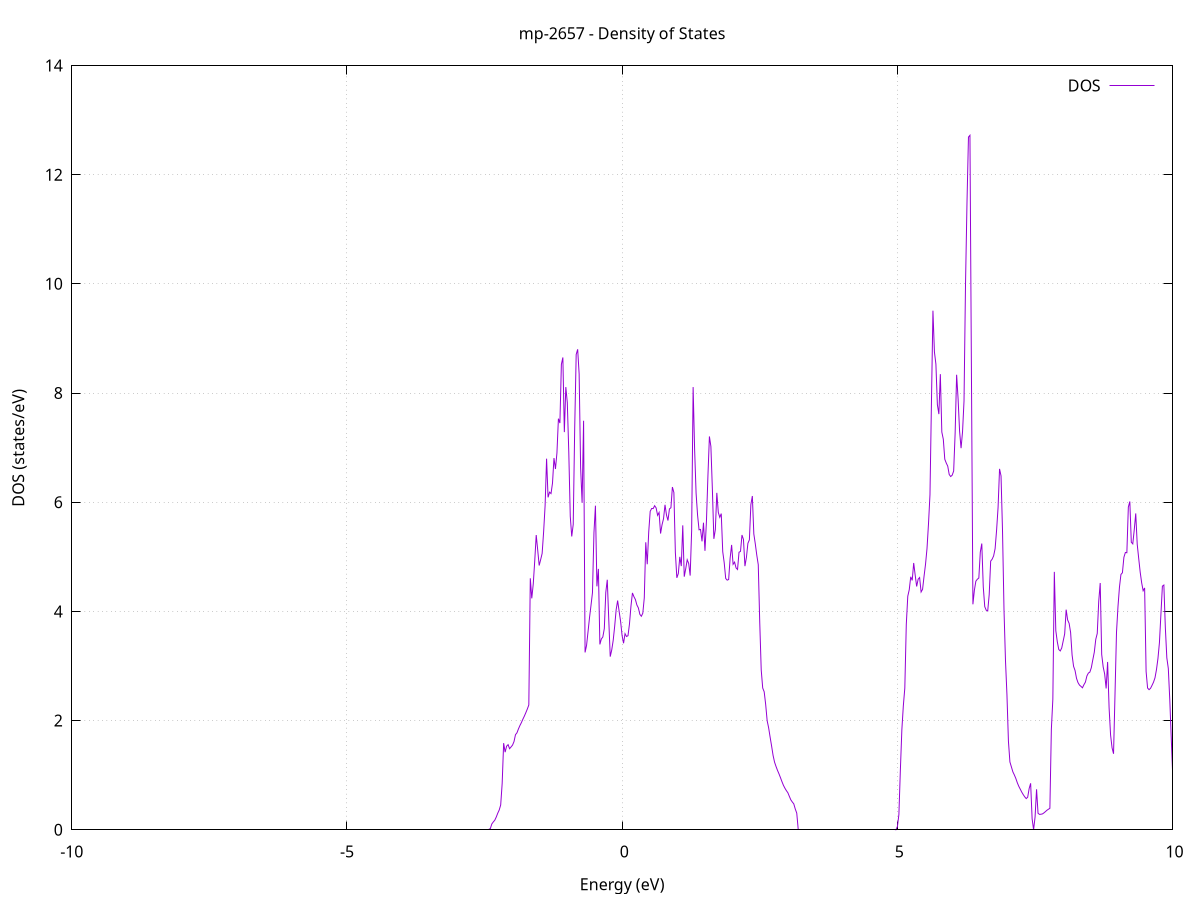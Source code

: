 set title 'mp-2657 - Density of States'
set xlabel 'Energy (eV)'
set ylabel 'DOS (states/eV)'
set grid
set xrange [-10:10]
set yrange [0:13.993]
set xzeroaxis lt -1
set terminal png size 800,600
set output 'mp-2657_dos_gnuplot.png'
plot '-' using 1:2 with lines title 'DOS'
-32.762300 0.000000
-32.735400 0.000000
-32.708500 0.000000
-32.681600 0.000000
-32.654700 0.000000
-32.627800 0.000000
-32.600900 0.000000
-32.574000 0.000000
-32.547100 0.000000
-32.520200 0.000000
-32.493300 0.000000
-32.466400 0.000000
-32.439600 0.000000
-32.412700 0.000000
-32.385800 0.000000
-32.358900 0.000000
-32.332000 0.000000
-32.305100 0.000000
-32.278200 0.000000
-32.251300 0.000000
-32.224400 0.000000
-32.197500 0.000000
-32.170600 0.000000
-32.143700 0.000000
-32.116800 0.000000
-32.089900 0.000000
-32.063000 0.000000
-32.036100 0.000000
-32.009200 0.000000
-31.982300 0.000000
-31.955400 0.000000
-31.928500 0.000000
-31.901600 0.000000
-31.874700 0.000000
-31.847800 0.000000
-31.820900 0.000000
-31.794000 0.000000
-31.767100 0.000000
-31.740200 0.000000
-31.713300 0.000000
-31.686400 0.000000
-31.659500 0.000000
-31.632600 0.000000
-31.605700 0.000000
-31.578800 0.000000
-31.551900 0.000000
-31.525000 0.000000
-31.498100 0.000000
-31.471200 0.000000
-31.444300 0.000000
-31.417400 0.000000
-31.390600 0.000000
-31.363700 0.000000
-31.336800 0.000000
-31.309900 0.000000
-31.283000 0.000000
-31.256100 0.000000
-31.229200 0.000000
-31.202300 0.000000
-31.175400 0.000000
-31.148500 0.000000
-31.121600 0.000000
-31.094700 0.000000
-31.067800 0.000000
-31.040900 0.000000
-31.014000 0.000000
-30.987100 0.000000
-30.960200 0.000000
-30.933300 0.000000
-30.906400 0.000000
-30.879500 0.000000
-30.852600 0.000000
-30.825700 0.000000
-30.798800 0.000000
-30.771900 0.000000
-30.745000 0.000000
-30.718100 0.000000
-30.691200 0.000000
-30.664300 0.000000
-30.637400 0.000000
-30.610500 0.000000
-30.583600 0.000000
-30.556700 0.000000
-30.529800 0.000000
-30.502900 0.000000
-30.476000 0.000000
-30.449100 0.000000
-30.422200 0.000000
-30.395300 0.000000
-30.368500 0.000000
-30.341600 0.000000
-30.314700 26.327900
-30.287800 11.355600
-30.260900 9.451200
-30.234000 8.132700
-30.207100 6.850300
-30.180200 6.792900
-30.153300 6.433200
-30.126400 6.362900
-30.099500 12.966600
-30.072600 35.435600
-30.045700 27.998600
-30.018800 29.179700
-29.991900 56.751400
-29.965000 102.645400
-29.938100 127.186100
-29.911200 20.311100
-29.884300 2.675700
-29.857400 0.000000
-29.830500 0.000000
-29.803600 0.000000
-29.776700 0.000000
-29.749800 0.000000
-29.722900 0.000000
-29.696000 0.000000
-29.669100 0.000000
-29.642200 0.000000
-29.615300 0.000000
-29.588400 0.000000
-29.561500 0.000000
-29.534600 0.000000
-29.507700 0.000000
-29.480800 0.000000
-29.453900 0.000000
-29.427000 0.000000
-29.400100 0.000000
-29.373200 0.000000
-29.346300 0.000000
-29.319500 0.000000
-29.292600 0.000000
-29.265700 0.000000
-29.238800 0.000000
-29.211900 0.000000
-29.185000 0.000000
-29.158100 0.000000
-29.131200 0.000000
-29.104300 0.000000
-29.077400 0.000000
-29.050500 0.000000
-29.023600 0.000000
-28.996700 0.000000
-28.969800 0.000000
-28.942900 0.000000
-28.916000 0.000000
-28.889100 0.000000
-28.862200 0.000000
-28.835300 0.000000
-28.808400 0.000000
-28.781500 0.000000
-28.754600 0.000000
-28.727700 0.000000
-28.700800 0.000000
-28.673900 0.000000
-28.647000 0.000000
-28.620100 0.000000
-28.593200 0.000000
-28.566300 0.000000
-28.539400 0.000000
-28.512500 0.000000
-28.485600 0.000000
-28.458700 0.000000
-28.431800 0.000000
-28.404900 0.000000
-28.378000 0.000000
-28.351100 0.000000
-28.324200 0.000000
-28.297400 0.000000
-28.270500 0.000000
-28.243600 0.000000
-28.216700 0.000000
-28.189800 0.000000
-28.162900 0.000000
-28.136000 0.000000
-28.109100 0.000000
-28.082200 0.000000
-28.055300 0.000000
-28.028400 0.000000
-28.001500 0.000000
-27.974600 0.000000
-27.947700 0.000000
-27.920800 0.000000
-27.893900 0.000000
-27.867000 0.000000
-27.840100 0.000000
-27.813200 0.000000
-27.786300 0.000000
-27.759400 0.000000
-27.732500 0.000000
-27.705600 0.000000
-27.678700 0.000000
-27.651800 0.000000
-27.624900 0.000000
-27.598000 0.000000
-27.571100 0.000000
-27.544200 0.000000
-27.517300 0.000000
-27.490400 0.000000
-27.463500 0.000000
-27.436600 0.000000
-27.409700 0.000000
-27.382800 0.000000
-27.355900 0.000000
-27.329000 0.000000
-27.302100 0.000000
-27.275200 0.000000
-27.248400 0.000000
-27.221500 0.000000
-27.194600 0.000000
-27.167700 0.000000
-27.140800 0.000000
-27.113900 0.000000
-27.087000 0.000000
-27.060100 0.000000
-27.033200 0.000000
-27.006300 0.000000
-26.979400 0.000000
-26.952500 0.000000
-26.925600 0.000000
-26.898700 0.000000
-26.871800 0.000000
-26.844900 0.000000
-26.818000 0.000000
-26.791100 0.000000
-26.764200 0.000000
-26.737300 0.000000
-26.710400 0.000000
-26.683500 0.000000
-26.656600 0.000000
-26.629700 0.000000
-26.602800 0.000000
-26.575900 0.000000
-26.549000 0.000000
-26.522100 0.000000
-26.495200 0.000000
-26.468300 0.000000
-26.441400 0.000000
-26.414500 0.000000
-26.387600 0.000000
-26.360700 0.000000
-26.333800 0.000000
-26.306900 0.000000
-26.280000 0.000000
-26.253100 0.000000
-26.226300 0.000000
-26.199400 0.000000
-26.172500 0.000000
-26.145600 0.000000
-26.118700 0.000000
-26.091800 0.000000
-26.064900 0.000000
-26.038000 0.000000
-26.011100 0.000000
-25.984200 0.000000
-25.957300 0.000000
-25.930400 0.000000
-25.903500 0.000000
-25.876600 0.000000
-25.849700 0.000000
-25.822800 0.000000
-25.795900 0.000000
-25.769000 0.000000
-25.742100 0.000000
-25.715200 0.000000
-25.688300 0.000000
-25.661400 0.000000
-25.634500 0.000000
-25.607600 0.000000
-25.580700 0.000000
-25.553800 0.000000
-25.526900 0.000000
-25.500000 0.000000
-25.473100 0.000000
-25.446200 0.000000
-25.419300 0.000000
-25.392400 0.000000
-25.365500 0.000000
-25.338600 0.000000
-25.311700 0.000000
-25.284800 0.000000
-25.257900 0.000000
-25.231000 0.000000
-25.204100 0.000000
-25.177300 0.000000
-25.150400 0.000000
-25.123500 0.000000
-25.096600 0.000000
-25.069700 0.000000
-25.042800 0.000000
-25.015900 0.000000
-24.989000 0.000000
-24.962100 0.000000
-24.935200 0.000000
-24.908300 0.000000
-24.881400 0.000000
-24.854500 0.000000
-24.827600 0.000000
-24.800700 0.000000
-24.773800 0.000000
-24.746900 0.000000
-24.720000 0.000000
-24.693100 0.000000
-24.666200 0.000000
-24.639300 0.000000
-24.612400 0.000000
-24.585500 0.000000
-24.558600 0.000000
-24.531700 0.000000
-24.504800 0.000000
-24.477900 0.000000
-24.451000 0.000000
-24.424100 0.000000
-24.397200 0.000000
-24.370300 0.000000
-24.343400 0.000000
-24.316500 0.000000
-24.289600 0.000000
-24.262700 0.000000
-24.235800 0.000000
-24.208900 0.000000
-24.182000 0.000000
-24.155100 0.000000
-24.128300 0.000000
-24.101400 0.000000
-24.074500 0.000000
-24.047600 0.000000
-24.020700 0.000000
-23.993800 0.000000
-23.966900 0.000000
-23.940000 0.000000
-23.913100 0.000000
-23.886200 0.000000
-23.859300 0.000000
-23.832400 0.000000
-23.805500 0.000000
-23.778600 0.000000
-23.751700 0.000000
-23.724800 0.000000
-23.697900 0.000000
-23.671000 0.000000
-23.644100 0.000000
-23.617200 0.000000
-23.590300 0.000000
-23.563400 0.000000
-23.536500 0.000000
-23.509600 0.000000
-23.482700 0.000000
-23.455800 0.000000
-23.428900 0.000000
-23.402000 0.000000
-23.375100 0.000000
-23.348200 0.000000
-23.321300 0.000000
-23.294400 0.000000
-23.267500 0.000000
-23.240600 0.000000
-23.213700 0.000000
-23.186800 0.000000
-23.159900 0.000000
-23.133000 0.000000
-23.106200 0.000000
-23.079300 0.000000
-23.052400 0.000000
-23.025500 0.000000
-22.998600 0.000000
-22.971700 0.000000
-22.944800 0.000000
-22.917900 0.000000
-22.891000 0.000000
-22.864100 0.000000
-22.837200 0.000000
-22.810300 0.000000
-22.783400 0.000000
-22.756500 0.000000
-22.729600 0.000000
-22.702700 0.000000
-22.675800 0.000000
-22.648900 0.000000
-22.622000 0.000000
-22.595100 0.000000
-22.568200 0.000000
-22.541300 0.000000
-22.514400 0.000000
-22.487500 0.000000
-22.460600 0.000000
-22.433700 0.000000
-22.406800 0.000000
-22.379900 0.000000
-22.353000 0.000000
-22.326100 0.000000
-22.299200 0.000000
-22.272300 0.000000
-22.245400 0.000000
-22.218500 0.000000
-22.191600 0.000000
-22.164700 0.000000
-22.137800 0.000000
-22.110900 0.000000
-22.084000 0.000000
-22.057200 0.000000
-22.030300 0.000000
-22.003400 0.000000
-21.976500 0.000000
-21.949600 0.000000
-21.922700 0.000000
-21.895800 0.000000
-21.868900 0.000000
-21.842000 0.000000
-21.815100 0.000000
-21.788200 0.000000
-21.761300 0.000000
-21.734400 0.000000
-21.707500 0.000000
-21.680600 0.000000
-21.653700 0.000000
-21.626800 0.000000
-21.599900 0.000000
-21.573000 0.000000
-21.546100 0.000000
-21.519200 0.000000
-21.492300 0.000000
-21.465400 0.000000
-21.438500 0.000000
-21.411600 0.000000
-21.384700 0.000000
-21.357800 0.000000
-21.330900 0.000000
-21.304000 0.000000
-21.277100 0.000000
-21.250200 0.000000
-21.223300 0.000000
-21.196400 0.000000
-21.169500 0.000000
-21.142600 0.000000
-21.115700 0.000000
-21.088800 0.000000
-21.061900 0.000000
-21.035100 0.000000
-21.008200 0.000000
-20.981300 0.000000
-20.954400 0.000000
-20.927500 0.000000
-20.900600 0.000000
-20.873700 0.000000
-20.846800 0.000000
-20.819900 0.000000
-20.793000 0.000000
-20.766100 0.000000
-20.739200 0.000000
-20.712300 0.000000
-20.685400 0.000000
-20.658500 0.000000
-20.631600 0.000000
-20.604700 0.000000
-20.577800 0.000000
-20.550900 0.000000
-20.524000 0.000000
-20.497100 0.000000
-20.470200 0.000000
-20.443300 0.000000
-20.416400 0.000000
-20.389500 0.000000
-20.362600 0.000000
-20.335700 0.000000
-20.308800 0.000000
-20.281900 0.000000
-20.255000 0.000000
-20.228100 0.000000
-20.201200 0.000000
-20.174300 0.000000
-20.147400 0.000000
-20.120500 0.000000
-20.093600 0.000000
-20.066700 0.000000
-20.039800 0.000000
-20.012900 0.000000
-19.986100 0.000000
-19.959200 0.000000
-19.932300 0.000000
-19.905400 0.000000
-19.878500 0.000000
-19.851600 0.000000
-19.824700 0.000000
-19.797800 0.000000
-19.770900 0.000000
-19.744000 0.000000
-19.717100 0.000000
-19.690200 0.000000
-19.663300 0.000000
-19.636400 0.000000
-19.609500 0.000000
-19.582600 0.000000
-19.555700 0.000000
-19.528800 0.000000
-19.501900 0.000000
-19.475000 0.000000
-19.448100 0.000000
-19.421200 0.000000
-19.394300 0.000000
-19.367400 0.000000
-19.340500 0.000000
-19.313600 0.000000
-19.286700 0.000000
-19.259800 0.000000
-19.232900 0.000000
-19.206000 0.000000
-19.179100 0.000000
-19.152200 0.000000
-19.125300 0.000000
-19.098400 0.000000
-19.071500 0.000000
-19.044600 0.000000
-19.017700 0.000000
-18.990800 0.000000
-18.964000 0.000000
-18.937100 0.000000
-18.910200 0.000000
-18.883300 0.000000
-18.856400 0.000000
-18.829500 0.000000
-18.802600 0.000000
-18.775700 0.000000
-18.748800 0.000000
-18.721900 0.000000
-18.695000 0.000000
-18.668100 0.000000
-18.641200 0.000000
-18.614300 0.000000
-18.587400 0.000000
-18.560500 0.000000
-18.533600 0.000000
-18.506700 0.000000
-18.479800 0.000000
-18.452900 0.000000
-18.426000 0.000000
-18.399100 0.000000
-18.372200 0.000000
-18.345300 0.000000
-18.318400 0.000000
-18.291500 0.000000
-18.264600 0.000000
-18.237700 0.000000
-18.210800 0.000000
-18.183900 0.000000
-18.157000 0.000000
-18.130100 0.000000
-18.103200 0.000000
-18.076300 0.000000
-18.049400 0.000000
-18.022500 0.000000
-17.995600 0.000000
-17.968700 0.000000
-17.941800 0.000000
-17.915000 0.000000
-17.888100 0.000000
-17.861200 0.000000
-17.834300 0.000000
-17.807400 0.000000
-17.780500 0.000000
-17.753600 0.000000
-17.726700 0.000000
-17.699800 0.000000
-17.672900 0.000000
-17.646000 0.000000
-17.619100 0.000000
-17.592200 0.000000
-17.565300 0.000000
-17.538400 0.000000
-17.511500 0.000000
-17.484600 0.000000
-17.457700 0.000000
-17.430800 0.000000
-17.403900 0.000000
-17.377000 0.000000
-17.350100 0.000000
-17.323200 0.000000
-17.296300 0.000000
-17.269400 0.000000
-17.242500 0.000000
-17.215600 0.000000
-17.188700 0.000000
-17.161800 0.000000
-17.134900 0.000000
-17.108000 0.000000
-17.081100 0.000000
-17.054200 0.000000
-17.027300 0.000000
-17.000400 0.000000
-16.973500 0.000000
-16.946600 0.000000
-16.919700 0.000000
-16.892900 0.000000
-16.866000 0.000000
-16.839100 0.000000
-16.812200 0.000000
-16.785300 0.000000
-16.758400 0.000000
-16.731500 0.000000
-16.704600 0.000000
-16.677700 0.000000
-16.650800 0.000000
-16.623900 0.000000
-16.597000 0.000000
-16.570100 0.000000
-16.543200 0.000000
-16.516300 0.000000
-16.489400 0.000000
-16.462500 0.000000
-16.435600 0.000000
-16.408700 0.000000
-16.381800 0.000000
-16.354900 0.000000
-16.328000 0.000000
-16.301100 0.000000
-16.274200 0.000000
-16.247300 0.000000
-16.220400 0.000000
-16.193500 0.000000
-16.166600 0.000000
-16.139700 0.000000
-16.112800 0.000000
-16.085900 0.000000
-16.059000 0.000000
-16.032100 0.000000
-16.005200 0.000000
-15.978300 0.000000
-15.951400 0.000000
-15.924500 0.000000
-15.897600 0.000000
-15.870700 0.000000
-15.843900 0.000000
-15.817000 0.000000
-15.790100 0.000000
-15.763200 0.000000
-15.736300 0.000000
-15.709400 0.000000
-15.682500 0.000000
-15.655600 0.000000
-15.628700 0.000000
-15.601800 0.000000
-15.574900 0.000000
-15.548000 0.000000
-15.521100 0.000000
-15.494200 0.000000
-15.467300 0.000000
-15.440400 0.000000
-15.413500 0.000000
-15.386600 0.000000
-15.359700 0.000000
-15.332800 0.000000
-15.305900 0.000000
-15.279000 0.000000
-15.252100 0.000000
-15.225200 0.000000
-15.198300 0.000000
-15.171400 0.000000
-15.144500 0.000000
-15.117600 0.000000
-15.090700 0.000000
-15.063800 0.000000
-15.036900 0.000000
-15.010000 0.000000
-14.983100 0.000000
-14.956200 0.000000
-14.929300 0.000000
-14.902400 0.000000
-14.875500 0.000000
-14.848600 0.141800
-14.821700 0.230100
-14.794900 0.324200
-14.768000 0.390800
-14.741100 0.441100
-14.714200 0.501800
-14.687300 0.569600
-14.660400 0.621500
-14.633500 0.670400
-14.606600 0.727800
-14.579700 0.791300
-14.552800 0.854700
-14.525900 0.917400
-14.499000 0.975600
-14.472100 1.046300
-14.445200 1.124600
-14.418300 1.205100
-14.391400 1.290200
-14.364500 1.387700
-14.337600 1.490000
-14.310700 1.615800
-14.283800 1.755900
-14.256900 2.944100
-14.230000 2.287100
-14.203100 2.242900
-14.176200 2.150900
-14.149300 2.284000
-14.122400 2.441300
-14.095500 2.713800
-14.068600 2.723700
-14.041700 2.789900
-14.014800 2.823800
-13.987900 2.914500
-13.961000 3.015400
-13.934100 3.155500
-13.907200 3.349500
-13.880300 3.660100
-13.853400 4.010200
-13.826500 4.818400
-13.799600 10.954600
-13.772800 7.828900
-13.745900 7.583400
-13.719000 7.159300
-13.692100 6.578900
-13.665200 6.209300
-13.638300 6.117600
-13.611400 6.281300
-13.584500 5.728100
-13.557600 3.918700
-13.530700 2.589900
-13.503800 2.045600
-13.476900 4.093300
-13.450000 5.115000
-13.423100 10.593800
-13.396200 16.180700
-13.369300 15.375600
-13.342400 14.247300
-13.315500 14.129800
-13.288600 17.318100
-13.261700 12.466900
-13.234800 11.747500
-13.207900 10.843600
-13.181000 10.110000
-13.154100 4.271400
-13.127200 2.547100
-13.100300 1.648400
-13.073400 0.602300
-13.046500 0.000000
-13.019600 0.000000
-12.992700 0.000000
-12.965800 0.000000
-12.938900 0.000000
-12.912000 0.000000
-12.885100 0.000000
-12.858200 0.000000
-12.831300 0.000000
-12.804400 0.000000
-12.777500 0.000000
-12.750600 0.000000
-12.723800 0.000000
-12.696900 0.000000
-12.670000 0.000000
-12.643100 0.000000
-12.616200 0.000000
-12.589300 0.000000
-12.562400 0.000000
-12.535500 0.000000
-12.508600 0.000000
-12.481700 0.000000
-12.454800 0.000000
-12.427900 0.000000
-12.401000 0.000000
-12.374100 0.000000
-12.347200 0.000000
-12.320300 0.000000
-12.293400 0.000000
-12.266500 0.000000
-12.239600 0.000000
-12.212700 0.000000
-12.185800 0.000000
-12.158900 0.000000
-12.132000 0.000000
-12.105100 0.000000
-12.078200 0.000000
-12.051300 0.000000
-12.024400 0.000000
-11.997500 0.000000
-11.970600 0.000000
-11.943700 0.000000
-11.916800 0.000000
-11.889900 0.000000
-11.863000 0.000000
-11.836100 0.000000
-11.809200 0.000000
-11.782300 0.000000
-11.755400 0.000000
-11.728500 0.000000
-11.701700 0.000000
-11.674800 0.000000
-11.647900 0.000000
-11.621000 0.000000
-11.594100 0.000000
-11.567200 0.000000
-11.540300 0.000000
-11.513400 0.000000
-11.486500 0.000000
-11.459600 0.000000
-11.432700 0.000000
-11.405800 0.000000
-11.378900 0.000000
-11.352000 0.000000
-11.325100 0.000000
-11.298200 0.000000
-11.271300 0.000000
-11.244400 0.000000
-11.217500 0.000000
-11.190600 0.000000
-11.163700 0.000000
-11.136800 0.000000
-11.109900 0.000000
-11.083000 0.000000
-11.056100 0.000000
-11.029200 0.000000
-11.002300 0.000000
-10.975400 0.000000
-10.948500 0.000000
-10.921600 0.000000
-10.894700 0.000000
-10.867800 0.000000
-10.840900 0.000000
-10.814000 0.000000
-10.787100 0.000000
-10.760200 0.000000
-10.733300 0.000000
-10.706400 0.000000
-10.679500 0.000000
-10.652700 0.000000
-10.625800 0.000000
-10.598900 0.000000
-10.572000 0.000000
-10.545100 0.000000
-10.518200 0.000000
-10.491300 0.000000
-10.464400 0.000000
-10.437500 0.000000
-10.410600 0.000000
-10.383700 0.000000
-10.356800 0.000000
-10.329900 0.000000
-10.303000 0.000000
-10.276100 0.000000
-10.249200 0.000000
-10.222300 0.000000
-10.195400 0.000000
-10.168500 0.000000
-10.141600 0.000000
-10.114700 0.000000
-10.087800 0.000000
-10.060900 0.000000
-10.034000 0.000000
-10.007100 0.000000
-9.980200 0.000000
-9.953300 0.000000
-9.926400 0.000000
-9.899500 0.000000
-9.872600 0.000000
-9.845700 0.000000
-9.818800 0.000000
-9.791900 0.000000
-9.765000 0.000000
-9.738100 0.000000
-9.711200 0.000000
-9.684300 0.000000
-9.657400 0.000000
-9.630600 0.000000
-9.603700 0.000000
-9.576800 0.000000
-9.549900 0.000000
-9.523000 0.000000
-9.496100 0.000000
-9.469200 0.000000
-9.442300 0.000000
-9.415400 0.000000
-9.388500 0.000000
-9.361600 0.000000
-9.334700 0.000000
-9.307800 0.000000
-9.280900 0.000000
-9.254000 0.000000
-9.227100 0.000000
-9.200200 0.000000
-9.173300 0.000000
-9.146400 0.000000
-9.119500 0.000000
-9.092600 0.000000
-9.065700 0.000000
-9.038800 0.000000
-9.011900 0.000000
-8.985000 0.000000
-8.958100 0.000000
-8.931200 0.000000
-8.904300 0.000000
-8.877400 0.000000
-8.850500 0.000000
-8.823600 0.000000
-8.796700 0.000000
-8.769800 0.000000
-8.742900 0.000000
-8.716000 0.000000
-8.689100 0.000000
-8.662200 0.000000
-8.635300 0.000000
-8.608400 0.000000
-8.581600 0.000000
-8.554700 0.000000
-8.527800 0.000000
-8.500900 0.000000
-8.474000 0.000000
-8.447100 0.000000
-8.420200 0.000000
-8.393300 0.000000
-8.366400 0.000000
-8.339500 0.000000
-8.312600 0.000000
-8.285700 0.000000
-8.258800 0.000000
-8.231900 0.000000
-8.205000 0.000000
-8.178100 0.000000
-8.151200 0.000000
-8.124300 0.000000
-8.097400 0.000000
-8.070500 0.000000
-8.043600 0.000000
-8.016700 0.000000
-7.989800 0.000000
-7.962900 0.000000
-7.936000 0.000000
-7.909100 0.000000
-7.882200 0.000000
-7.855300 0.000000
-7.828400 0.000000
-7.801500 0.000000
-7.774600 0.000000
-7.747700 0.000000
-7.720800 0.000000
-7.693900 0.000000
-7.667000 0.000000
-7.640100 0.000000
-7.613200 0.000000
-7.586300 0.000000
-7.559500 0.000000
-7.532600 0.000000
-7.505700 0.000000
-7.478800 0.000000
-7.451900 0.000000
-7.425000 0.000000
-7.398100 0.000000
-7.371200 0.000000
-7.344300 0.000000
-7.317400 0.000000
-7.290500 0.000000
-7.263600 0.000000
-7.236700 0.000000
-7.209800 0.000000
-7.182900 0.000000
-7.156000 0.000000
-7.129100 0.000000
-7.102200 0.000000
-7.075300 0.000000
-7.048400 0.000000
-7.021500 0.000000
-6.994600 0.000000
-6.967700 0.000000
-6.940800 0.000000
-6.913900 0.000000
-6.887000 0.000000
-6.860100 0.000000
-6.833200 0.000000
-6.806300 0.000000
-6.779400 0.000000
-6.752500 0.000000
-6.725600 0.000000
-6.698700 0.000000
-6.671800 0.000000
-6.644900 0.000000
-6.618000 0.000000
-6.591100 0.000000
-6.564200 0.000000
-6.537300 0.000000
-6.510500 0.000000
-6.483600 0.000000
-6.456700 0.000000
-6.429800 0.000000
-6.402900 0.000000
-6.376000 0.000000
-6.349100 0.000000
-6.322200 0.000000
-6.295300 0.000000
-6.268400 0.000000
-6.241500 0.000000
-6.214600 0.000000
-6.187700 0.000000
-6.160800 0.000000
-6.133900 0.000000
-6.107000 0.000000
-6.080100 0.000000
-6.053200 0.000000
-6.026300 0.000000
-5.999400 0.000000
-5.972500 0.000000
-5.945600 0.000000
-5.918700 0.000000
-5.891800 0.000000
-5.864900 0.000000
-5.838000 0.000000
-5.811100 0.000000
-5.784200 0.000000
-5.757300 0.000000
-5.730400 0.000000
-5.703500 0.000000
-5.676600 0.000000
-5.649700 0.000000
-5.622800 0.000000
-5.595900 0.000000
-5.569000 0.000000
-5.542100 0.000000
-5.515200 0.000000
-5.488300 0.000000
-5.461500 0.000000
-5.434600 0.000000
-5.407700 0.000000
-5.380800 0.000000
-5.353900 0.000000
-5.327000 0.000000
-5.300100 0.000000
-5.273200 0.000000
-5.246300 0.000000
-5.219400 0.000000
-5.192500 0.000000
-5.165600 0.000000
-5.138700 0.000000
-5.111800 0.000000
-5.084900 0.000000
-5.058000 0.000000
-5.031100 0.000000
-5.004200 0.000000
-4.977300 0.000000
-4.950400 0.000000
-4.923500 0.000000
-4.896600 0.000000
-4.869700 0.000000
-4.842800 0.000000
-4.815900 0.000000
-4.789000 0.000000
-4.762100 0.000000
-4.735200 0.000000
-4.708300 0.000000
-4.681400 0.000000
-4.654500 0.000000
-4.627600 0.000000
-4.600700 0.000000
-4.573800 0.000000
-4.546900 0.000000
-4.520000 0.000000
-4.493100 0.000000
-4.466200 0.000000
-4.439400 0.000000
-4.412500 0.000000
-4.385600 0.000000
-4.358700 0.000000
-4.331800 0.000000
-4.304900 0.000000
-4.278000 0.000000
-4.251100 0.000000
-4.224200 0.000000
-4.197300 0.000000
-4.170400 0.000000
-4.143500 0.000000
-4.116600 0.000000
-4.089700 0.000000
-4.062800 0.000000
-4.035900 0.000000
-4.009000 0.000000
-3.982100 0.000000
-3.955200 0.000000
-3.928300 0.000000
-3.901400 0.000000
-3.874500 0.000000
-3.847600 0.000000
-3.820700 0.000000
-3.793800 0.000000
-3.766900 0.000000
-3.740000 0.000000
-3.713100 0.000000
-3.686200 0.000000
-3.659300 0.000000
-3.632400 0.000000
-3.605500 0.000000
-3.578600 0.000000
-3.551700 0.000000
-3.524800 0.000000
-3.497900 0.000000
-3.471000 0.000000
-3.444100 0.000000
-3.417200 0.000000
-3.390400 0.000000
-3.363500 0.000000
-3.336600 0.000000
-3.309700 0.000000
-3.282800 0.000000
-3.255900 0.000000
-3.229000 0.000000
-3.202100 0.000000
-3.175200 0.000000
-3.148300 0.000000
-3.121400 0.000000
-3.094500 0.000000
-3.067600 0.000000
-3.040700 0.000000
-3.013800 0.000000
-2.986900 0.000000
-2.960000 0.000000
-2.933100 0.000000
-2.906200 0.000000
-2.879300 0.000000
-2.852400 0.000000
-2.825500 0.000000
-2.798600 0.000000
-2.771700 0.000000
-2.744800 0.000000
-2.717900 0.000000
-2.691000 0.000000
-2.664100 0.000000
-2.637200 0.000000
-2.610300 0.000000
-2.583400 0.000000
-2.556500 0.000000
-2.529600 0.000000
-2.502700 0.000000
-2.475800 0.000000
-2.448900 0.000000
-2.422000 0.000000
-2.395100 0.021700
-2.368300 0.106100
-2.341400 0.143200
-2.314500 0.175100
-2.287600 0.232800
-2.260700 0.302800
-2.233800 0.361700
-2.206900 0.454400
-2.180000 0.847000
-2.153100 1.586900
-2.126200 1.421300
-2.099300 1.531200
-2.072400 1.559200
-2.045500 1.485100
-2.018600 1.517000
-1.991700 1.550800
-1.964800 1.616100
-1.937900 1.742300
-1.911000 1.776600
-1.884100 1.847600
-1.857200 1.909800
-1.830300 1.963700
-1.803400 2.026000
-1.776500 2.082800
-1.749600 2.146200
-1.722700 2.212200
-1.695800 2.286300
-1.668900 4.606900
-1.642000 4.239000
-1.615100 4.503200
-1.588200 4.925700
-1.561300 5.399300
-1.534400 5.125600
-1.507500 4.841300
-1.480600 4.948700
-1.453700 5.062200
-1.426800 5.457700
-1.399900 5.937300
-1.373000 6.797500
-1.346100 6.089400
-1.319300 6.184200
-1.292400 6.158600
-1.265500 6.349500
-1.238600 6.808800
-1.211700 6.609100
-1.184800 6.902300
-1.157900 7.530600
-1.131000 7.449800
-1.104100 8.524600
-1.077200 8.651700
-1.050300 7.283600
-1.023400 8.109500
-0.996500 7.826000
-0.969600 6.918500
-0.942700 5.741700
-0.915800 5.373000
-0.888900 5.593400
-0.862000 7.359000
-0.835100 8.705900
-0.808200 8.801400
-0.781300 8.347500
-0.754400 6.628900
-0.727500 5.991600
-0.700600 7.492500
-0.673700 3.248800
-0.646800 3.375900
-0.619900 3.627200
-0.593000 3.884200
-0.566100 4.108600
-0.539200 4.342700
-0.512300 5.441600
-0.485400 5.937200
-0.458500 4.459100
-0.431600 4.778800
-0.404700 3.395700
-0.377800 3.495200
-0.350900 3.531700
-0.324000 3.684800
-0.297200 4.347900
-0.270300 4.580000
-0.243400 3.856400
-0.216500 3.171600
-0.189600 3.292400
-0.162700 3.469000
-0.135800 3.727400
-0.108900 4.030100
-0.082000 4.198900
-0.055100 4.003400
-0.028200 3.818700
-0.001300 3.560000
0.025600 3.416600
0.052500 3.592100
0.079400 3.540100
0.106300 3.555000
0.133200 3.770700
0.160100 4.095600
0.187000 4.338500
0.213900 4.270300
0.240800 4.217800
0.267700 4.117900
0.294600 4.064500
0.321500 3.947500
0.348400 3.910900
0.375300 3.966100
0.402200 4.248000
0.429100 5.265700
0.456000 4.863600
0.482900 5.455400
0.509800 5.833900
0.536700 5.885400
0.563600 5.883500
0.590500 5.936400
0.617400 5.895800
0.644300 5.759600
0.671200 5.812100
0.698100 5.426500
0.725000 5.587800
0.751800 5.697200
0.778700 5.952400
0.805600 5.766200
0.832500 5.664600
0.859400 5.877800
0.886300 5.898800
0.913200 6.278000
0.940100 6.177800
0.967000 5.079700
0.993900 4.614900
1.020800 4.694300
1.047700 4.999700
1.074600 4.830000
1.101500 5.576700
1.128400 4.636300
1.155300 4.782000
1.182200 4.945900
1.209100 4.878000
1.236000 4.656000
1.262900 5.479700
1.289800 8.109600
1.316700 6.968900
1.343600 6.164500
1.370500 5.762600
1.397400 5.494800
1.424300 5.501600
1.451200 5.283600
1.478100 5.625200
1.505000 5.109200
1.531900 5.656500
1.558800 6.485700
1.585700 7.204700
1.612600 7.021500
1.639500 6.235400
1.666400 5.329000
1.693300 5.497500
1.720200 6.171600
1.747100 5.814300
1.774000 5.723400
1.800800 5.791600
1.827700 5.094300
1.854600 4.890700
1.881500 4.604400
1.908400 4.572800
1.935300 4.584000
1.962200 4.977200
1.989100 5.217800
2.016000 4.862400
2.042900 4.902900
2.069800 4.797100
2.096700 4.768300
2.123600 5.083800
2.150500 5.099500
2.177400 5.399700
2.204300 5.318200
2.231200 4.829400
2.258100 4.989600
2.285000 5.247400
2.311900 5.311100
2.338800 5.954900
2.365700 6.113800
2.392600 5.419200
2.419500 5.236300
2.446400 5.030600
2.473300 4.855200
2.500200 3.800200
2.527100 2.926500
2.554000 2.596600
2.580900 2.527500
2.607800 2.297000
2.634700 1.998600
2.661600 1.869000
2.688500 1.698200
2.715400 1.535400
2.742300 1.363200
2.769200 1.239200
2.796100 1.159600
2.822900 1.088200
2.849800 1.024500
2.876700 0.955100
2.903600 0.882000
2.930500 0.814500
2.957400 0.761900
2.984300 0.716700
3.011200 0.678500
3.038100 0.612100
3.065000 0.548500
3.091900 0.509000
3.118800 0.474600
3.145700 0.380100
3.172600 0.305100
3.199500 0.005200
3.226400 0.000000
3.253300 0.000000
3.280200 0.000000
3.307100 0.000000
3.334000 0.000000
3.360900 0.000000
3.387800 0.000000
3.414700 0.000000
3.441600 0.000000
3.468500 0.000000
3.495400 0.000000
3.522300 0.000000
3.549200 0.000000
3.576100 0.000000
3.603000 0.000000
3.629900 0.000000
3.656800 0.000000
3.683700 0.000000
3.710600 0.000000
3.737500 0.000000
3.764400 0.000000
3.791300 0.000000
3.818200 0.000000
3.845100 0.000000
3.871900 0.000000
3.898800 0.000000
3.925700 0.000000
3.952600 0.000000
3.979500 0.000000
4.006400 0.000000
4.033300 0.000000
4.060200 0.000000
4.087100 0.000000
4.114000 0.000000
4.140900 0.000000
4.167800 0.000000
4.194700 0.000000
4.221600 0.000000
4.248500 0.000000
4.275400 0.000000
4.302300 0.000000
4.329200 0.000000
4.356100 0.000000
4.383000 0.000000
4.409900 0.000000
4.436800 0.000000
4.463700 0.000000
4.490600 0.000000
4.517500 0.000000
4.544400 0.000000
4.571300 0.000000
4.598200 0.000000
4.625100 0.000000
4.652000 0.000000
4.678900 0.000000
4.705800 0.000000
4.732700 0.000000
4.759600 0.000000
4.786500 0.000000
4.813400 0.000000
4.840300 0.000000
4.867200 0.000000
4.894000 0.000000
4.920900 0.000000
4.947800 0.000000
4.974700 0.000400
5.001600 0.059500
5.028500 0.278500
5.055400 1.095300
5.082300 1.831700
5.109200 2.269100
5.136100 2.595300
5.163000 3.762500
5.189900 4.277600
5.216800 4.397800
5.243700 4.634300
5.270600 4.568700
5.297500 4.886700
5.324400 4.666400
5.351300 4.456800
5.378200 4.589900
5.405100 4.620500
5.432000 4.356100
5.458900 4.405000
5.485800 4.644600
5.512700 4.865700
5.539600 5.154700
5.566500 5.606000
5.593400 6.138200
5.620300 7.837800
5.647200 9.508300
5.674100 8.752300
5.701000 8.530800
5.727900 7.787300
5.754800 7.614000
5.781700 8.345900
5.808600 7.285400
5.835500 7.154000
5.862400 6.787100
5.889300 6.717800
5.916200 6.660200
5.943000 6.507500
5.969900 6.470400
5.996800 6.495000
6.023700 6.572000
6.050600 7.267700
6.077500 8.335300
6.104400 7.890300
6.131300 7.302200
6.158200 6.990400
6.185100 7.291800
6.212000 7.856000
6.238900 9.979700
6.265800 11.479400
6.292700 12.688800
6.319600 12.721300
6.346500 8.394200
6.373400 4.130300
6.400300 4.388800
6.427200 4.554000
6.454100 4.589200
6.481000 4.611700
6.507900 5.086700
6.534800 5.243100
6.561700 4.449100
6.588600 4.087000
6.615500 4.022000
6.642400 4.008400
6.669300 4.307400
6.696200 4.921000
6.723100 4.956700
6.750000 5.017500
6.776900 5.149600
6.803800 5.488800
6.830700 5.903800
6.857600 6.610700
6.884500 6.481500
6.911400 5.473400
6.938300 4.028600
6.965100 3.106600
6.992000 2.470800
7.018900 1.621200
7.045800 1.242200
7.072700 1.152100
7.099600 1.061100
7.126500 1.004600
7.153400 0.939900
7.180300 0.861400
7.207200 0.796000
7.234100 0.743200
7.261000 0.689800
7.287900 0.643700
7.314800 0.603400
7.341700 0.571300
7.368600 0.596600
7.395500 0.755900
7.422400 0.851100
7.449300 0.202400
7.476200 0.000000
7.503100 0.236000
7.530000 0.742100
7.556900 0.302100
7.583800 0.281700
7.610700 0.284800
7.637600 0.290800
7.664500 0.309900
7.691400 0.332800
7.718300 0.357600
7.745200 0.375700
7.772100 0.393200
7.799000 1.843400
7.825900 2.391300
7.852800 4.724700
7.879700 3.647800
7.906600 3.445100
7.933500 3.302700
7.960400 3.275700
7.987300 3.330000
8.014100 3.459100
8.041000 3.588900
8.067900 4.032300
8.094800 3.842700
8.121700 3.780600
8.148600 3.614300
8.175500 3.200900
8.202400 2.994300
8.229300 2.917300
8.256200 2.773800
8.283100 2.695300
8.310000 2.650200
8.336900 2.626800
8.363800 2.600800
8.390700 2.657600
8.417600 2.705100
8.444500 2.817200
8.471400 2.870300
8.498300 2.887800
8.525200 2.969400
8.552100 3.114000
8.579000 3.252100
8.605900 3.487900
8.632800 3.596600
8.659700 4.185700
8.686600 4.520500
8.713500 3.211700
8.740400 2.982700
8.767300 2.853300
8.794200 2.588500
8.821100 3.074400
8.848000 2.234300
8.874900 1.736600
8.901800 1.502100
8.928700 1.392400
8.955600 2.491400
8.982500 3.617400
9.009400 4.087200
9.036200 4.442800
9.063100 4.676600
9.090000 4.708100
9.116900 4.991200
9.143800 5.079500
9.170700 5.075000
9.197600 5.911400
9.224500 6.013700
9.251400 5.266900
9.278300 5.236900
9.305200 5.496400
9.332100 5.794600
9.359000 5.230200
9.385900 4.970600
9.412800 4.720400
9.439700 4.524400
9.466600 4.378500
9.493500 4.430000
9.520400 2.899500
9.547300 2.596400
9.574200 2.566600
9.601100 2.591200
9.628000 2.645200
9.654900 2.703000
9.681800 2.783400
9.708700 2.933300
9.735600 3.136800
9.762500 3.427600
9.789400 3.945300
9.816300 4.462700
9.843200 4.483400
9.870100 3.701000
9.897000 3.149400
9.923900 2.955400
9.950800 2.379900
9.977700 1.669600
10.004600 0.975900
10.031500 0.580900
10.058400 0.542800
10.085200 0.505500
10.112100 0.464000
10.139000 0.426800
10.165900 0.398200
10.192800 0.351400
10.219700 0.313800
10.246600 0.291600
10.273500 0.270800
10.300400 0.245300
10.327300 0.210000
10.354200 0.164400
10.381100 0.139300
10.408000 0.114700
10.434900 0.021800
10.461800 0.000000
10.488700 0.000000
10.515600 0.000000
10.542500 0.000000
10.569400 0.000000
10.596300 0.000000
10.623200 0.000000
10.650100 0.000000
10.677000 0.000000
10.703900 0.000000
10.730800 0.000000
10.757700 0.000000
10.784600 0.000000
10.811500 0.000000
10.838400 0.000000
10.865300 0.000000
10.892200 0.000000
10.919100 0.002700
10.946000 0.013300
10.972900 0.031900
10.999800 0.049300
11.026700 0.058900
11.053600 0.061400
11.080500 0.064000
11.107400 0.069200
11.134200 0.076500
11.161100 0.084500
11.188000 0.092800
11.214900 0.100100
11.241800 0.104900
11.268700 0.107200
11.295600 0.109500
11.322500 0.113200
11.349400 0.117900
11.376300 0.122800
11.403200 0.127700
11.430100 0.132500
11.457000 0.137400
11.483900 0.142200
11.510800 0.147400
11.537700 0.153000
11.564600 0.158200
11.591500 0.162400
11.618400 0.165900
11.645300 0.169700
11.672200 0.173800
11.699100 0.178200
11.726000 0.182500
11.752900 0.186900
11.779800 0.191200
11.806700 0.195500
11.833600 0.200200
11.860500 0.205400
11.887400 0.210700
11.914300 0.216000
11.941200 0.221400
11.968100 0.226900
11.995000 0.232100
12.021900 0.236800
12.048800 0.241200
12.075700 0.245700
12.102600 0.250400
12.129500 0.255200
12.156300 0.260100
12.183200 0.265300
12.210100 0.270700
12.237000 0.276300
12.263900 0.281900
12.290800 0.287500
12.317700 0.293200
12.344600 0.299000
12.371500 0.304900
12.398400 0.310900
12.425300 0.316800
12.452200 0.322800
12.479100 0.328700
12.506000 0.334400
12.532900 0.340400
12.559800 0.346900
12.586700 0.353400
12.613600 0.360000
12.640500 0.366600
12.667400 0.373400
12.694300 0.380100
12.721200 0.387000
12.748100 0.393800
12.775000 0.400700
12.801900 0.407500
12.828800 0.414400
12.855700 0.421400
12.882600 0.428500
12.909500 0.436100
12.936400 0.444300
12.963300 0.475300
12.990200 0.511600
13.017100 0.527500
13.044000 0.518800
13.070900 0.514200
13.097800 0.520900
13.124700 0.527200
13.151600 0.532900
13.178500 0.536400
13.205300 0.534800
13.232200 0.533300
13.259100 0.536000
13.286000 0.539400
13.312900 0.543100
13.339800 0.547000
13.366700 0.550700
13.393600 0.554600
13.420500 0.558800
13.447400 0.588600
13.474300 0.632700
13.501200 0.655300
13.528100 0.654700
13.555000 0.661000
13.581900 0.676300
13.608800 0.692400
13.635700 0.708600
13.662600 0.722000
13.689500 0.732900
13.716400 0.746500
13.743300 0.761500
13.770200 0.775900
13.797100 0.790400
13.824000 0.805800
13.850900 0.822000
13.877800 0.838300
13.904700 0.855200
13.931600 0.872400
13.958500 0.888800
13.985400 0.905800
14.012300 0.926900
14.039200 0.949700
14.066100 0.974100
14.093000 0.997400
14.119900 1.023000
14.146800 1.048200
14.173700 1.073000
14.200600 1.098300
14.227400 1.123800
14.254300 1.173500
14.281200 1.178900
14.308100 1.275500
14.335000 1.344600
14.361900 1.391700
14.388800 1.370900
14.415700 1.405900
14.442600 1.444600
14.469500 1.442100
14.496400 1.452500
14.523300 1.472500
14.550200 1.495600
14.577100 1.537000
14.604000 1.569300
14.630900 1.589500
14.657800 1.614400
14.684700 1.665400
14.711600 1.720000
14.738500 1.801000
14.765400 1.888300
14.792300 1.984200
14.819200 2.030000
14.846100 2.255200
14.873000 3.271000
14.899900 2.176200
14.926800 2.219200
14.953700 2.197000
14.980600 2.121100
15.007500 2.034900
15.034400 1.927000
15.061300 1.889600
15.088200 1.884400
15.115100 1.852900
15.142000 1.823600
15.168900 1.813300
15.195800 1.965200
15.222700 1.761600
15.249600 1.442200
15.276400 1.407600
15.303300 1.412900
15.330200 1.296300
15.357100 1.311800
15.384000 1.383600
15.410900 1.597300
15.437800 1.295500
15.464700 1.274800
15.491600 1.257000
15.518500 1.256900
15.545400 1.267300
15.572300 1.282700
15.599200 1.303600
15.626100 1.317000
15.653000 1.335400
15.679900 1.388600
15.706800 1.489000
15.733700 1.520200
15.760600 1.341900
15.787500 1.296400
15.814400 1.285600
15.841300 1.342200
15.868200 1.211500
15.895100 1.193800
15.922000 1.181600
15.948900 1.352500
15.975800 1.292900
16.002700 1.233200
16.029600 1.198700
16.056500 1.161900
16.083400 1.176500
16.110300 1.136300
16.137200 1.138900
16.164100 1.148300
16.191000 1.159100
16.217900 1.160500
16.244800 1.181700
16.271700 1.208600
16.298500 1.239500
16.325400 1.227000
16.352300 1.201700
16.379200 1.221900
16.406100 1.184000
16.433000 1.186200
16.459900 1.190400
16.486800 1.198900
16.513700 1.213800
16.540600 1.232400
16.567500 1.251000
16.594400 1.286300
16.621300 1.332100
16.648200 1.382800
16.675100 1.583600
16.702000 1.554500
16.728900 1.635300
16.755800 1.738400
16.782700 1.750800
16.809600 1.811700
16.836500 1.882200
16.863400 1.925500
16.890300 1.913100
16.917200 1.920400
16.944100 1.936100
16.971000 1.892300
16.997900 1.906500
17.024800 1.814400
17.051700 1.808100
17.078600 1.682700
17.105500 1.744700
17.132400 1.836400
17.159300 2.176400
17.186200 2.103500
17.213100 2.010300
17.240000 1.991400
17.266900 2.017900
17.293800 1.963200
17.320700 1.926700
17.347500 1.887100
17.374400 1.820000
17.401300 1.770200
17.428200 1.721400
17.455100 1.670200
17.482000 1.608400
17.508900 1.987400
17.535800 2.109400
17.562700 2.245400
17.589600 2.373400
17.616500 2.271600
17.643400 2.160800
17.670300 2.076100
17.697200 1.951000
17.724100 1.869900
17.751000 1.800900
17.777900 1.757300
17.804800 1.742000
17.831700 1.715600
17.858600 1.674600
17.885500 1.647900
17.912400 1.632000
17.939300 1.620200
17.966200 1.635900
17.993100 1.627000
18.020000 1.623500
18.046900 1.631200
18.073800 1.651700
18.100700 1.702800
18.127600 1.795300
18.154500 1.909600
18.181400 1.829300
18.208300 1.709500
18.235200 1.522100
18.262100 1.203800
18.289000 0.956200
18.315900 0.747800
18.342800 0.481400
18.369600 0.371500
18.396500 0.281300
18.423400 0.204900
18.450300 0.148600
18.477200 0.097800
18.504100 0.062200
18.531000 0.040200
18.557900 0.029500
18.584800 0.001900
18.611700 0.000000
18.638600 0.000000
18.665500 0.000000
18.692400 0.000000
18.719300 0.000000
18.746200 0.000000
18.773100 0.000000
18.800000 0.000000
18.826900 0.000000
18.853800 0.000000
18.880700 0.000000
18.907600 0.000000
18.934500 0.000000
18.961400 0.000000
18.988300 0.000000
19.015200 0.000000
19.042100 0.000000
19.069000 0.000000
19.095900 0.000000
19.122800 0.000000
19.149700 0.000000
19.176600 0.000000
19.203500 0.000000
19.230400 0.000000
19.257300 0.000000
19.284200 0.000000
19.311100 0.000000
19.338000 0.000000
19.364900 0.000000
19.391800 0.000000
19.418600 0.000000
19.445500 0.000000
19.472400 0.000000
19.499300 0.000000
19.526200 0.000000
19.553100 0.000000
19.580000 0.000000
19.606900 0.000000
19.633800 0.000000
19.660700 0.000000
19.687600 0.000000
19.714500 0.000000
19.741400 0.000000
19.768300 0.000000
19.795200 0.000000
19.822100 0.000000
19.849000 0.000000
19.875900 0.000000
19.902800 0.000000
19.929700 0.000000
19.956600 0.000000
19.983500 0.000000
20.010400 0.000000
20.037300 0.000000
20.064200 0.000000
20.091100 0.000000
20.118000 0.000000
20.144900 0.000000
20.171800 0.000000
20.198700 0.000000
20.225600 0.000000
20.252500 0.000000
20.279400 0.000000
20.306300 0.000000
20.333200 0.000000
20.360100 0.000000
20.387000 0.000000
20.413900 0.000000
20.440800 0.000000
20.467600 0.000000
20.494500 0.000000
20.521400 0.000000
20.548300 0.000000
20.575200 0.000000
20.602100 0.000000
20.629000 0.000000
20.655900 0.000000
20.682800 0.000000
20.709700 0.000000
20.736600 0.000000
20.763500 0.000000
20.790400 0.000000
20.817300 0.000000
20.844200 0.000000
20.871100 0.000000
20.898000 0.000000
20.924900 0.000000
20.951800 0.000000
20.978700 0.000000
21.005600 0.000000
21.032500 0.000000
e
